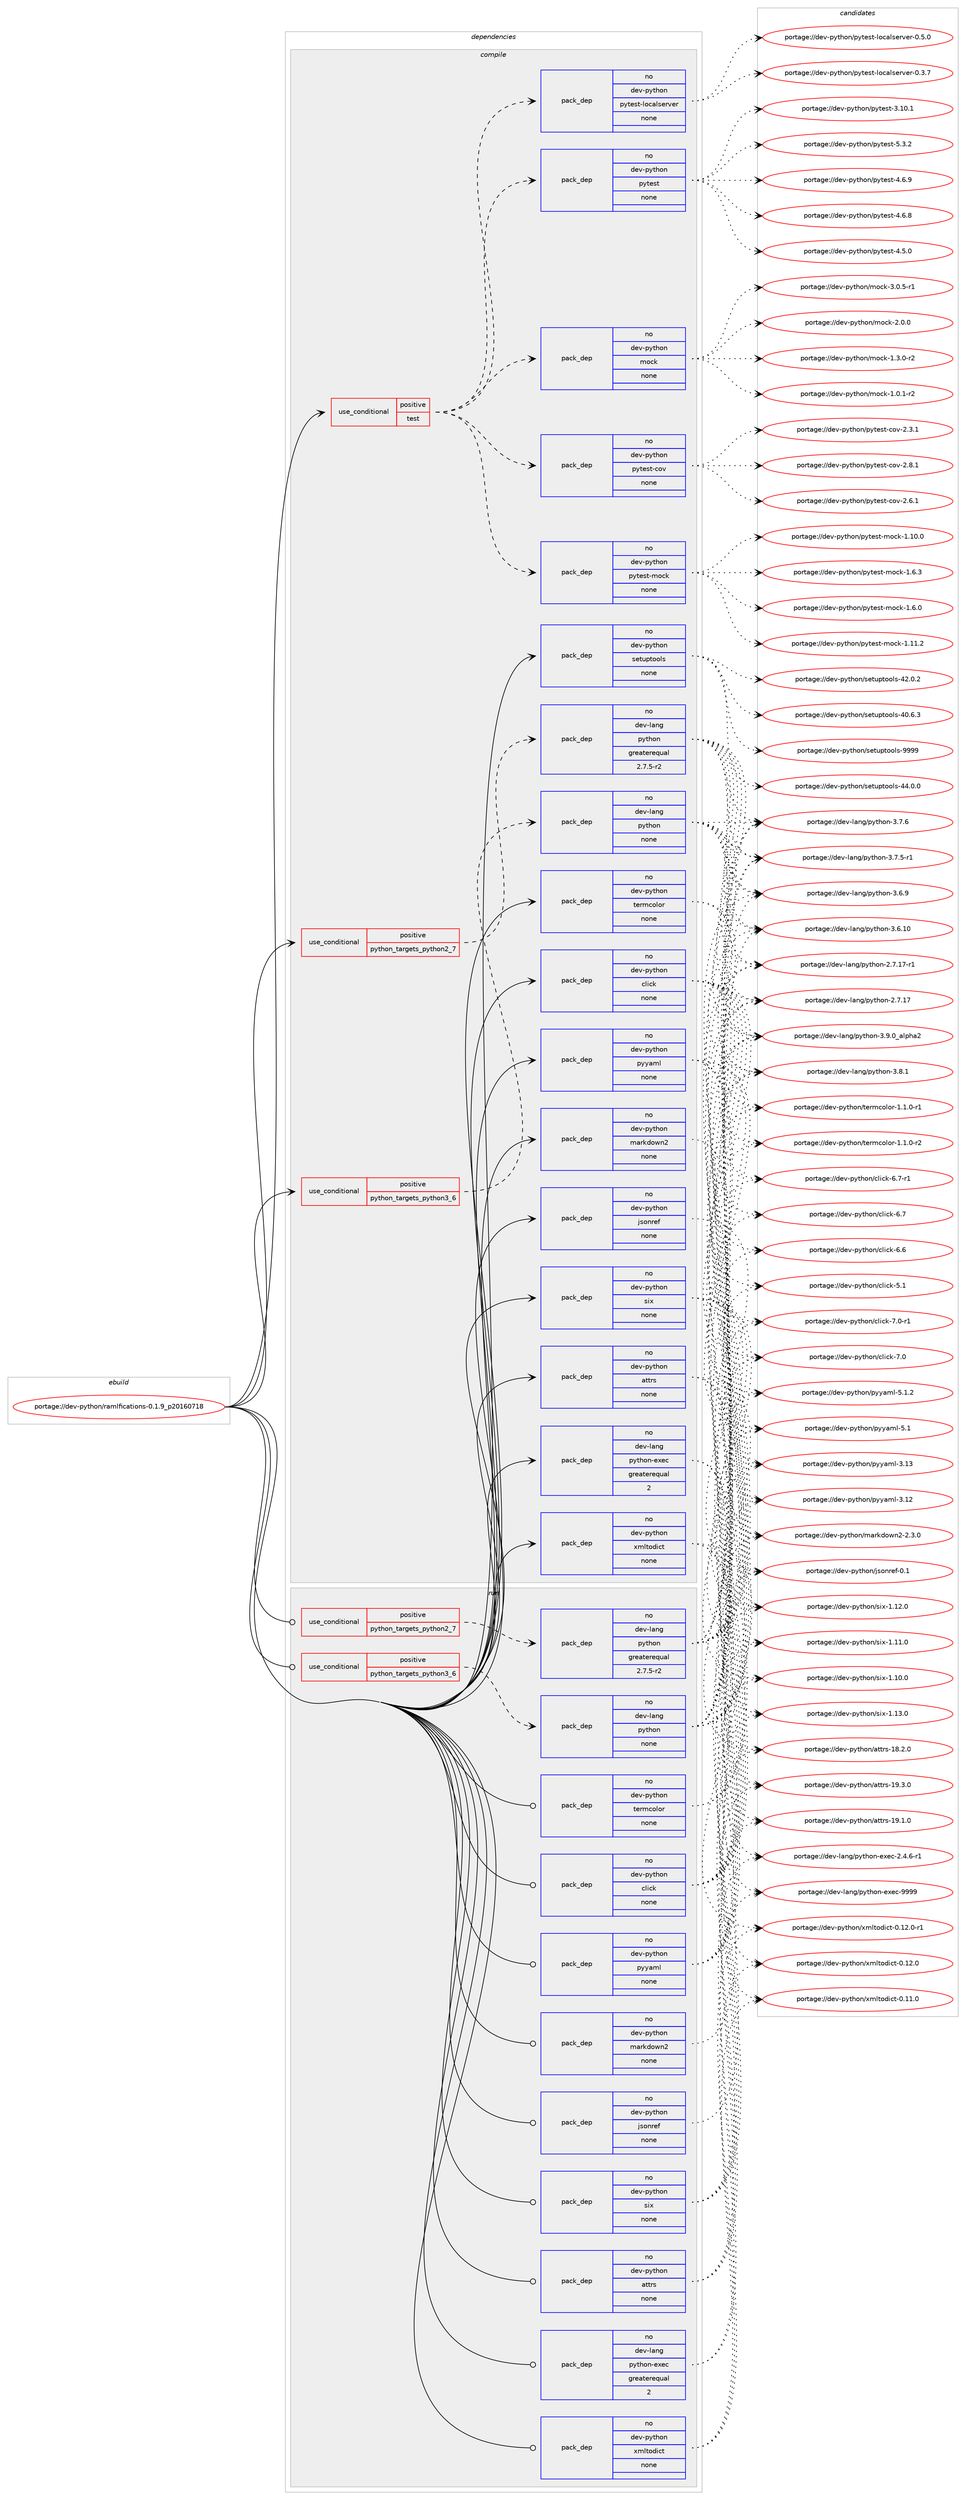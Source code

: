 digraph prolog {

# *************
# Graph options
# *************

newrank=true;
concentrate=true;
compound=true;
graph [rankdir=LR,fontname=Helvetica,fontsize=10,ranksep=1.5];#, ranksep=2.5, nodesep=0.2];
edge  [arrowhead=vee];
node  [fontname=Helvetica,fontsize=10];

# **********
# The ebuild
# **********

subgraph cluster_leftcol {
color=gray;
label=<<i>ebuild</i>>;
id [label="portage://dev-python/ramlfications-0.1.9_p20160718", color=red, width=4, href="../dev-python/ramlfications-0.1.9_p20160718.svg"];
}

# ****************
# The dependencies
# ****************

subgraph cluster_midcol {
color=gray;
label=<<i>dependencies</i>>;
subgraph cluster_compile {
fillcolor="#eeeeee";
style=filled;
label=<<i>compile</i>>;
subgraph cond106977 {
dependency428990 [label=<<TABLE BORDER="0" CELLBORDER="1" CELLSPACING="0" CELLPADDING="4"><TR><TD ROWSPAN="3" CELLPADDING="10">use_conditional</TD></TR><TR><TD>positive</TD></TR><TR><TD>python_targets_python2_7</TD></TR></TABLE>>, shape=none, color=red];
subgraph pack317112 {
dependency428991 [label=<<TABLE BORDER="0" CELLBORDER="1" CELLSPACING="0" CELLPADDING="4" WIDTH="220"><TR><TD ROWSPAN="6" CELLPADDING="30">pack_dep</TD></TR><TR><TD WIDTH="110">no</TD></TR><TR><TD>dev-lang</TD></TR><TR><TD>python</TD></TR><TR><TD>greaterequal</TD></TR><TR><TD>2.7.5-r2</TD></TR></TABLE>>, shape=none, color=blue];
}
dependency428990:e -> dependency428991:w [weight=20,style="dashed",arrowhead="vee"];
}
id:e -> dependency428990:w [weight=20,style="solid",arrowhead="vee"];
subgraph cond106978 {
dependency428992 [label=<<TABLE BORDER="0" CELLBORDER="1" CELLSPACING="0" CELLPADDING="4"><TR><TD ROWSPAN="3" CELLPADDING="10">use_conditional</TD></TR><TR><TD>positive</TD></TR><TR><TD>python_targets_python3_6</TD></TR></TABLE>>, shape=none, color=red];
subgraph pack317113 {
dependency428993 [label=<<TABLE BORDER="0" CELLBORDER="1" CELLSPACING="0" CELLPADDING="4" WIDTH="220"><TR><TD ROWSPAN="6" CELLPADDING="30">pack_dep</TD></TR><TR><TD WIDTH="110">no</TD></TR><TR><TD>dev-lang</TD></TR><TR><TD>python</TD></TR><TR><TD>none</TD></TR><TR><TD></TD></TR></TABLE>>, shape=none, color=blue];
}
dependency428992:e -> dependency428993:w [weight=20,style="dashed",arrowhead="vee"];
}
id:e -> dependency428992:w [weight=20,style="solid",arrowhead="vee"];
subgraph cond106979 {
dependency428994 [label=<<TABLE BORDER="0" CELLBORDER="1" CELLSPACING="0" CELLPADDING="4"><TR><TD ROWSPAN="3" CELLPADDING="10">use_conditional</TD></TR><TR><TD>positive</TD></TR><TR><TD>test</TD></TR></TABLE>>, shape=none, color=red];
subgraph pack317114 {
dependency428995 [label=<<TABLE BORDER="0" CELLBORDER="1" CELLSPACING="0" CELLPADDING="4" WIDTH="220"><TR><TD ROWSPAN="6" CELLPADDING="30">pack_dep</TD></TR><TR><TD WIDTH="110">no</TD></TR><TR><TD>dev-python</TD></TR><TR><TD>mock</TD></TR><TR><TD>none</TD></TR><TR><TD></TD></TR></TABLE>>, shape=none, color=blue];
}
dependency428994:e -> dependency428995:w [weight=20,style="dashed",arrowhead="vee"];
subgraph pack317115 {
dependency428996 [label=<<TABLE BORDER="0" CELLBORDER="1" CELLSPACING="0" CELLPADDING="4" WIDTH="220"><TR><TD ROWSPAN="6" CELLPADDING="30">pack_dep</TD></TR><TR><TD WIDTH="110">no</TD></TR><TR><TD>dev-python</TD></TR><TR><TD>pytest</TD></TR><TR><TD>none</TD></TR><TR><TD></TD></TR></TABLE>>, shape=none, color=blue];
}
dependency428994:e -> dependency428996:w [weight=20,style="dashed",arrowhead="vee"];
subgraph pack317116 {
dependency428997 [label=<<TABLE BORDER="0" CELLBORDER="1" CELLSPACING="0" CELLPADDING="4" WIDTH="220"><TR><TD ROWSPAN="6" CELLPADDING="30">pack_dep</TD></TR><TR><TD WIDTH="110">no</TD></TR><TR><TD>dev-python</TD></TR><TR><TD>pytest-localserver</TD></TR><TR><TD>none</TD></TR><TR><TD></TD></TR></TABLE>>, shape=none, color=blue];
}
dependency428994:e -> dependency428997:w [weight=20,style="dashed",arrowhead="vee"];
subgraph pack317117 {
dependency428998 [label=<<TABLE BORDER="0" CELLBORDER="1" CELLSPACING="0" CELLPADDING="4" WIDTH="220"><TR><TD ROWSPAN="6" CELLPADDING="30">pack_dep</TD></TR><TR><TD WIDTH="110">no</TD></TR><TR><TD>dev-python</TD></TR><TR><TD>pytest-mock</TD></TR><TR><TD>none</TD></TR><TR><TD></TD></TR></TABLE>>, shape=none, color=blue];
}
dependency428994:e -> dependency428998:w [weight=20,style="dashed",arrowhead="vee"];
subgraph pack317118 {
dependency428999 [label=<<TABLE BORDER="0" CELLBORDER="1" CELLSPACING="0" CELLPADDING="4" WIDTH="220"><TR><TD ROWSPAN="6" CELLPADDING="30">pack_dep</TD></TR><TR><TD WIDTH="110">no</TD></TR><TR><TD>dev-python</TD></TR><TR><TD>pytest-cov</TD></TR><TR><TD>none</TD></TR><TR><TD></TD></TR></TABLE>>, shape=none, color=blue];
}
dependency428994:e -> dependency428999:w [weight=20,style="dashed",arrowhead="vee"];
}
id:e -> dependency428994:w [weight=20,style="solid",arrowhead="vee"];
subgraph pack317119 {
dependency429000 [label=<<TABLE BORDER="0" CELLBORDER="1" CELLSPACING="0" CELLPADDING="4" WIDTH="220"><TR><TD ROWSPAN="6" CELLPADDING="30">pack_dep</TD></TR><TR><TD WIDTH="110">no</TD></TR><TR><TD>dev-lang</TD></TR><TR><TD>python-exec</TD></TR><TR><TD>greaterequal</TD></TR><TR><TD>2</TD></TR></TABLE>>, shape=none, color=blue];
}
id:e -> dependency429000:w [weight=20,style="solid",arrowhead="vee"];
subgraph pack317120 {
dependency429001 [label=<<TABLE BORDER="0" CELLBORDER="1" CELLSPACING="0" CELLPADDING="4" WIDTH="220"><TR><TD ROWSPAN="6" CELLPADDING="30">pack_dep</TD></TR><TR><TD WIDTH="110">no</TD></TR><TR><TD>dev-python</TD></TR><TR><TD>attrs</TD></TR><TR><TD>none</TD></TR><TR><TD></TD></TR></TABLE>>, shape=none, color=blue];
}
id:e -> dependency429001:w [weight=20,style="solid",arrowhead="vee"];
subgraph pack317121 {
dependency429002 [label=<<TABLE BORDER="0" CELLBORDER="1" CELLSPACING="0" CELLPADDING="4" WIDTH="220"><TR><TD ROWSPAN="6" CELLPADDING="30">pack_dep</TD></TR><TR><TD WIDTH="110">no</TD></TR><TR><TD>dev-python</TD></TR><TR><TD>click</TD></TR><TR><TD>none</TD></TR><TR><TD></TD></TR></TABLE>>, shape=none, color=blue];
}
id:e -> dependency429002:w [weight=20,style="solid",arrowhead="vee"];
subgraph pack317122 {
dependency429003 [label=<<TABLE BORDER="0" CELLBORDER="1" CELLSPACING="0" CELLPADDING="4" WIDTH="220"><TR><TD ROWSPAN="6" CELLPADDING="30">pack_dep</TD></TR><TR><TD WIDTH="110">no</TD></TR><TR><TD>dev-python</TD></TR><TR><TD>jsonref</TD></TR><TR><TD>none</TD></TR><TR><TD></TD></TR></TABLE>>, shape=none, color=blue];
}
id:e -> dependency429003:w [weight=20,style="solid",arrowhead="vee"];
subgraph pack317123 {
dependency429004 [label=<<TABLE BORDER="0" CELLBORDER="1" CELLSPACING="0" CELLPADDING="4" WIDTH="220"><TR><TD ROWSPAN="6" CELLPADDING="30">pack_dep</TD></TR><TR><TD WIDTH="110">no</TD></TR><TR><TD>dev-python</TD></TR><TR><TD>markdown2</TD></TR><TR><TD>none</TD></TR><TR><TD></TD></TR></TABLE>>, shape=none, color=blue];
}
id:e -> dependency429004:w [weight=20,style="solid",arrowhead="vee"];
subgraph pack317124 {
dependency429005 [label=<<TABLE BORDER="0" CELLBORDER="1" CELLSPACING="0" CELLPADDING="4" WIDTH="220"><TR><TD ROWSPAN="6" CELLPADDING="30">pack_dep</TD></TR><TR><TD WIDTH="110">no</TD></TR><TR><TD>dev-python</TD></TR><TR><TD>pyyaml</TD></TR><TR><TD>none</TD></TR><TR><TD></TD></TR></TABLE>>, shape=none, color=blue];
}
id:e -> dependency429005:w [weight=20,style="solid",arrowhead="vee"];
subgraph pack317125 {
dependency429006 [label=<<TABLE BORDER="0" CELLBORDER="1" CELLSPACING="0" CELLPADDING="4" WIDTH="220"><TR><TD ROWSPAN="6" CELLPADDING="30">pack_dep</TD></TR><TR><TD WIDTH="110">no</TD></TR><TR><TD>dev-python</TD></TR><TR><TD>setuptools</TD></TR><TR><TD>none</TD></TR><TR><TD></TD></TR></TABLE>>, shape=none, color=blue];
}
id:e -> dependency429006:w [weight=20,style="solid",arrowhead="vee"];
subgraph pack317126 {
dependency429007 [label=<<TABLE BORDER="0" CELLBORDER="1" CELLSPACING="0" CELLPADDING="4" WIDTH="220"><TR><TD ROWSPAN="6" CELLPADDING="30">pack_dep</TD></TR><TR><TD WIDTH="110">no</TD></TR><TR><TD>dev-python</TD></TR><TR><TD>six</TD></TR><TR><TD>none</TD></TR><TR><TD></TD></TR></TABLE>>, shape=none, color=blue];
}
id:e -> dependency429007:w [weight=20,style="solid",arrowhead="vee"];
subgraph pack317127 {
dependency429008 [label=<<TABLE BORDER="0" CELLBORDER="1" CELLSPACING="0" CELLPADDING="4" WIDTH="220"><TR><TD ROWSPAN="6" CELLPADDING="30">pack_dep</TD></TR><TR><TD WIDTH="110">no</TD></TR><TR><TD>dev-python</TD></TR><TR><TD>termcolor</TD></TR><TR><TD>none</TD></TR><TR><TD></TD></TR></TABLE>>, shape=none, color=blue];
}
id:e -> dependency429008:w [weight=20,style="solid",arrowhead="vee"];
subgraph pack317128 {
dependency429009 [label=<<TABLE BORDER="0" CELLBORDER="1" CELLSPACING="0" CELLPADDING="4" WIDTH="220"><TR><TD ROWSPAN="6" CELLPADDING="30">pack_dep</TD></TR><TR><TD WIDTH="110">no</TD></TR><TR><TD>dev-python</TD></TR><TR><TD>xmltodict</TD></TR><TR><TD>none</TD></TR><TR><TD></TD></TR></TABLE>>, shape=none, color=blue];
}
id:e -> dependency429009:w [weight=20,style="solid",arrowhead="vee"];
}
subgraph cluster_compileandrun {
fillcolor="#eeeeee";
style=filled;
label=<<i>compile and run</i>>;
}
subgraph cluster_run {
fillcolor="#eeeeee";
style=filled;
label=<<i>run</i>>;
subgraph cond106980 {
dependency429010 [label=<<TABLE BORDER="0" CELLBORDER="1" CELLSPACING="0" CELLPADDING="4"><TR><TD ROWSPAN="3" CELLPADDING="10">use_conditional</TD></TR><TR><TD>positive</TD></TR><TR><TD>python_targets_python2_7</TD></TR></TABLE>>, shape=none, color=red];
subgraph pack317129 {
dependency429011 [label=<<TABLE BORDER="0" CELLBORDER="1" CELLSPACING="0" CELLPADDING="4" WIDTH="220"><TR><TD ROWSPAN="6" CELLPADDING="30">pack_dep</TD></TR><TR><TD WIDTH="110">no</TD></TR><TR><TD>dev-lang</TD></TR><TR><TD>python</TD></TR><TR><TD>greaterequal</TD></TR><TR><TD>2.7.5-r2</TD></TR></TABLE>>, shape=none, color=blue];
}
dependency429010:e -> dependency429011:w [weight=20,style="dashed",arrowhead="vee"];
}
id:e -> dependency429010:w [weight=20,style="solid",arrowhead="odot"];
subgraph cond106981 {
dependency429012 [label=<<TABLE BORDER="0" CELLBORDER="1" CELLSPACING="0" CELLPADDING="4"><TR><TD ROWSPAN="3" CELLPADDING="10">use_conditional</TD></TR><TR><TD>positive</TD></TR><TR><TD>python_targets_python3_6</TD></TR></TABLE>>, shape=none, color=red];
subgraph pack317130 {
dependency429013 [label=<<TABLE BORDER="0" CELLBORDER="1" CELLSPACING="0" CELLPADDING="4" WIDTH="220"><TR><TD ROWSPAN="6" CELLPADDING="30">pack_dep</TD></TR><TR><TD WIDTH="110">no</TD></TR><TR><TD>dev-lang</TD></TR><TR><TD>python</TD></TR><TR><TD>none</TD></TR><TR><TD></TD></TR></TABLE>>, shape=none, color=blue];
}
dependency429012:e -> dependency429013:w [weight=20,style="dashed",arrowhead="vee"];
}
id:e -> dependency429012:w [weight=20,style="solid",arrowhead="odot"];
subgraph pack317131 {
dependency429014 [label=<<TABLE BORDER="0" CELLBORDER="1" CELLSPACING="0" CELLPADDING="4" WIDTH="220"><TR><TD ROWSPAN="6" CELLPADDING="30">pack_dep</TD></TR><TR><TD WIDTH="110">no</TD></TR><TR><TD>dev-lang</TD></TR><TR><TD>python-exec</TD></TR><TR><TD>greaterequal</TD></TR><TR><TD>2</TD></TR></TABLE>>, shape=none, color=blue];
}
id:e -> dependency429014:w [weight=20,style="solid",arrowhead="odot"];
subgraph pack317132 {
dependency429015 [label=<<TABLE BORDER="0" CELLBORDER="1" CELLSPACING="0" CELLPADDING="4" WIDTH="220"><TR><TD ROWSPAN="6" CELLPADDING="30">pack_dep</TD></TR><TR><TD WIDTH="110">no</TD></TR><TR><TD>dev-python</TD></TR><TR><TD>attrs</TD></TR><TR><TD>none</TD></TR><TR><TD></TD></TR></TABLE>>, shape=none, color=blue];
}
id:e -> dependency429015:w [weight=20,style="solid",arrowhead="odot"];
subgraph pack317133 {
dependency429016 [label=<<TABLE BORDER="0" CELLBORDER="1" CELLSPACING="0" CELLPADDING="4" WIDTH="220"><TR><TD ROWSPAN="6" CELLPADDING="30">pack_dep</TD></TR><TR><TD WIDTH="110">no</TD></TR><TR><TD>dev-python</TD></TR><TR><TD>click</TD></TR><TR><TD>none</TD></TR><TR><TD></TD></TR></TABLE>>, shape=none, color=blue];
}
id:e -> dependency429016:w [weight=20,style="solid",arrowhead="odot"];
subgraph pack317134 {
dependency429017 [label=<<TABLE BORDER="0" CELLBORDER="1" CELLSPACING="0" CELLPADDING="4" WIDTH="220"><TR><TD ROWSPAN="6" CELLPADDING="30">pack_dep</TD></TR><TR><TD WIDTH="110">no</TD></TR><TR><TD>dev-python</TD></TR><TR><TD>jsonref</TD></TR><TR><TD>none</TD></TR><TR><TD></TD></TR></TABLE>>, shape=none, color=blue];
}
id:e -> dependency429017:w [weight=20,style="solid",arrowhead="odot"];
subgraph pack317135 {
dependency429018 [label=<<TABLE BORDER="0" CELLBORDER="1" CELLSPACING="0" CELLPADDING="4" WIDTH="220"><TR><TD ROWSPAN="6" CELLPADDING="30">pack_dep</TD></TR><TR><TD WIDTH="110">no</TD></TR><TR><TD>dev-python</TD></TR><TR><TD>markdown2</TD></TR><TR><TD>none</TD></TR><TR><TD></TD></TR></TABLE>>, shape=none, color=blue];
}
id:e -> dependency429018:w [weight=20,style="solid",arrowhead="odot"];
subgraph pack317136 {
dependency429019 [label=<<TABLE BORDER="0" CELLBORDER="1" CELLSPACING="0" CELLPADDING="4" WIDTH="220"><TR><TD ROWSPAN="6" CELLPADDING="30">pack_dep</TD></TR><TR><TD WIDTH="110">no</TD></TR><TR><TD>dev-python</TD></TR><TR><TD>pyyaml</TD></TR><TR><TD>none</TD></TR><TR><TD></TD></TR></TABLE>>, shape=none, color=blue];
}
id:e -> dependency429019:w [weight=20,style="solid",arrowhead="odot"];
subgraph pack317137 {
dependency429020 [label=<<TABLE BORDER="0" CELLBORDER="1" CELLSPACING="0" CELLPADDING="4" WIDTH="220"><TR><TD ROWSPAN="6" CELLPADDING="30">pack_dep</TD></TR><TR><TD WIDTH="110">no</TD></TR><TR><TD>dev-python</TD></TR><TR><TD>six</TD></TR><TR><TD>none</TD></TR><TR><TD></TD></TR></TABLE>>, shape=none, color=blue];
}
id:e -> dependency429020:w [weight=20,style="solid",arrowhead="odot"];
subgraph pack317138 {
dependency429021 [label=<<TABLE BORDER="0" CELLBORDER="1" CELLSPACING="0" CELLPADDING="4" WIDTH="220"><TR><TD ROWSPAN="6" CELLPADDING="30">pack_dep</TD></TR><TR><TD WIDTH="110">no</TD></TR><TR><TD>dev-python</TD></TR><TR><TD>termcolor</TD></TR><TR><TD>none</TD></TR><TR><TD></TD></TR></TABLE>>, shape=none, color=blue];
}
id:e -> dependency429021:w [weight=20,style="solid",arrowhead="odot"];
subgraph pack317139 {
dependency429022 [label=<<TABLE BORDER="0" CELLBORDER="1" CELLSPACING="0" CELLPADDING="4" WIDTH="220"><TR><TD ROWSPAN="6" CELLPADDING="30">pack_dep</TD></TR><TR><TD WIDTH="110">no</TD></TR><TR><TD>dev-python</TD></TR><TR><TD>xmltodict</TD></TR><TR><TD>none</TD></TR><TR><TD></TD></TR></TABLE>>, shape=none, color=blue];
}
id:e -> dependency429022:w [weight=20,style="solid",arrowhead="odot"];
}
}

# **************
# The candidates
# **************

subgraph cluster_choices {
rank=same;
color=gray;
label=<<i>candidates</i>>;

subgraph choice317112 {
color=black;
nodesep=1;
choice10010111845108971101034711212111610411111045514657464895971081121049750 [label="portage://dev-lang/python-3.9.0_alpha2", color=red, width=4,href="../dev-lang/python-3.9.0_alpha2.svg"];
choice100101118451089711010347112121116104111110455146564649 [label="portage://dev-lang/python-3.8.1", color=red, width=4,href="../dev-lang/python-3.8.1.svg"];
choice100101118451089711010347112121116104111110455146554654 [label="portage://dev-lang/python-3.7.6", color=red, width=4,href="../dev-lang/python-3.7.6.svg"];
choice1001011184510897110103471121211161041111104551465546534511449 [label="portage://dev-lang/python-3.7.5-r1", color=red, width=4,href="../dev-lang/python-3.7.5-r1.svg"];
choice100101118451089711010347112121116104111110455146544657 [label="portage://dev-lang/python-3.6.9", color=red, width=4,href="../dev-lang/python-3.6.9.svg"];
choice10010111845108971101034711212111610411111045514654464948 [label="portage://dev-lang/python-3.6.10", color=red, width=4,href="../dev-lang/python-3.6.10.svg"];
choice100101118451089711010347112121116104111110455046554649554511449 [label="portage://dev-lang/python-2.7.17-r1", color=red, width=4,href="../dev-lang/python-2.7.17-r1.svg"];
choice10010111845108971101034711212111610411111045504655464955 [label="portage://dev-lang/python-2.7.17", color=red, width=4,href="../dev-lang/python-2.7.17.svg"];
dependency428991:e -> choice10010111845108971101034711212111610411111045514657464895971081121049750:w [style=dotted,weight="100"];
dependency428991:e -> choice100101118451089711010347112121116104111110455146564649:w [style=dotted,weight="100"];
dependency428991:e -> choice100101118451089711010347112121116104111110455146554654:w [style=dotted,weight="100"];
dependency428991:e -> choice1001011184510897110103471121211161041111104551465546534511449:w [style=dotted,weight="100"];
dependency428991:e -> choice100101118451089711010347112121116104111110455146544657:w [style=dotted,weight="100"];
dependency428991:e -> choice10010111845108971101034711212111610411111045514654464948:w [style=dotted,weight="100"];
dependency428991:e -> choice100101118451089711010347112121116104111110455046554649554511449:w [style=dotted,weight="100"];
dependency428991:e -> choice10010111845108971101034711212111610411111045504655464955:w [style=dotted,weight="100"];
}
subgraph choice317113 {
color=black;
nodesep=1;
choice10010111845108971101034711212111610411111045514657464895971081121049750 [label="portage://dev-lang/python-3.9.0_alpha2", color=red, width=4,href="../dev-lang/python-3.9.0_alpha2.svg"];
choice100101118451089711010347112121116104111110455146564649 [label="portage://dev-lang/python-3.8.1", color=red, width=4,href="../dev-lang/python-3.8.1.svg"];
choice100101118451089711010347112121116104111110455146554654 [label="portage://dev-lang/python-3.7.6", color=red, width=4,href="../dev-lang/python-3.7.6.svg"];
choice1001011184510897110103471121211161041111104551465546534511449 [label="portage://dev-lang/python-3.7.5-r1", color=red, width=4,href="../dev-lang/python-3.7.5-r1.svg"];
choice100101118451089711010347112121116104111110455146544657 [label="portage://dev-lang/python-3.6.9", color=red, width=4,href="../dev-lang/python-3.6.9.svg"];
choice10010111845108971101034711212111610411111045514654464948 [label="portage://dev-lang/python-3.6.10", color=red, width=4,href="../dev-lang/python-3.6.10.svg"];
choice100101118451089711010347112121116104111110455046554649554511449 [label="portage://dev-lang/python-2.7.17-r1", color=red, width=4,href="../dev-lang/python-2.7.17-r1.svg"];
choice10010111845108971101034711212111610411111045504655464955 [label="portage://dev-lang/python-2.7.17", color=red, width=4,href="../dev-lang/python-2.7.17.svg"];
dependency428993:e -> choice10010111845108971101034711212111610411111045514657464895971081121049750:w [style=dotted,weight="100"];
dependency428993:e -> choice100101118451089711010347112121116104111110455146564649:w [style=dotted,weight="100"];
dependency428993:e -> choice100101118451089711010347112121116104111110455146554654:w [style=dotted,weight="100"];
dependency428993:e -> choice1001011184510897110103471121211161041111104551465546534511449:w [style=dotted,weight="100"];
dependency428993:e -> choice100101118451089711010347112121116104111110455146544657:w [style=dotted,weight="100"];
dependency428993:e -> choice10010111845108971101034711212111610411111045514654464948:w [style=dotted,weight="100"];
dependency428993:e -> choice100101118451089711010347112121116104111110455046554649554511449:w [style=dotted,weight="100"];
dependency428993:e -> choice10010111845108971101034711212111610411111045504655464955:w [style=dotted,weight="100"];
}
subgraph choice317114 {
color=black;
nodesep=1;
choice1001011184511212111610411111047109111991074551464846534511449 [label="portage://dev-python/mock-3.0.5-r1", color=red, width=4,href="../dev-python/mock-3.0.5-r1.svg"];
choice100101118451121211161041111104710911199107455046484648 [label="portage://dev-python/mock-2.0.0", color=red, width=4,href="../dev-python/mock-2.0.0.svg"];
choice1001011184511212111610411111047109111991074549465146484511450 [label="portage://dev-python/mock-1.3.0-r2", color=red, width=4,href="../dev-python/mock-1.3.0-r2.svg"];
choice1001011184511212111610411111047109111991074549464846494511450 [label="portage://dev-python/mock-1.0.1-r2", color=red, width=4,href="../dev-python/mock-1.0.1-r2.svg"];
dependency428995:e -> choice1001011184511212111610411111047109111991074551464846534511449:w [style=dotted,weight="100"];
dependency428995:e -> choice100101118451121211161041111104710911199107455046484648:w [style=dotted,weight="100"];
dependency428995:e -> choice1001011184511212111610411111047109111991074549465146484511450:w [style=dotted,weight="100"];
dependency428995:e -> choice1001011184511212111610411111047109111991074549464846494511450:w [style=dotted,weight="100"];
}
subgraph choice317115 {
color=black;
nodesep=1;
choice1001011184511212111610411111047112121116101115116455346514650 [label="portage://dev-python/pytest-5.3.2", color=red, width=4,href="../dev-python/pytest-5.3.2.svg"];
choice1001011184511212111610411111047112121116101115116455246544657 [label="portage://dev-python/pytest-4.6.9", color=red, width=4,href="../dev-python/pytest-4.6.9.svg"];
choice1001011184511212111610411111047112121116101115116455246544656 [label="portage://dev-python/pytest-4.6.8", color=red, width=4,href="../dev-python/pytest-4.6.8.svg"];
choice1001011184511212111610411111047112121116101115116455246534648 [label="portage://dev-python/pytest-4.5.0", color=red, width=4,href="../dev-python/pytest-4.5.0.svg"];
choice100101118451121211161041111104711212111610111511645514649484649 [label="portage://dev-python/pytest-3.10.1", color=red, width=4,href="../dev-python/pytest-3.10.1.svg"];
dependency428996:e -> choice1001011184511212111610411111047112121116101115116455346514650:w [style=dotted,weight="100"];
dependency428996:e -> choice1001011184511212111610411111047112121116101115116455246544657:w [style=dotted,weight="100"];
dependency428996:e -> choice1001011184511212111610411111047112121116101115116455246544656:w [style=dotted,weight="100"];
dependency428996:e -> choice1001011184511212111610411111047112121116101115116455246534648:w [style=dotted,weight="100"];
dependency428996:e -> choice100101118451121211161041111104711212111610111511645514649484649:w [style=dotted,weight="100"];
}
subgraph choice317116 {
color=black;
nodesep=1;
choice1001011184511212111610411111047112121116101115116451081119997108115101114118101114454846534648 [label="portage://dev-python/pytest-localserver-0.5.0", color=red, width=4,href="../dev-python/pytest-localserver-0.5.0.svg"];
choice1001011184511212111610411111047112121116101115116451081119997108115101114118101114454846514655 [label="portage://dev-python/pytest-localserver-0.3.7", color=red, width=4,href="../dev-python/pytest-localserver-0.3.7.svg"];
dependency428997:e -> choice1001011184511212111610411111047112121116101115116451081119997108115101114118101114454846534648:w [style=dotted,weight="100"];
dependency428997:e -> choice1001011184511212111610411111047112121116101115116451081119997108115101114118101114454846514655:w [style=dotted,weight="100"];
}
subgraph choice317117 {
color=black;
nodesep=1;
choice10010111845112121116104111110471121211161011151164510911199107454946544651 [label="portage://dev-python/pytest-mock-1.6.3", color=red, width=4,href="../dev-python/pytest-mock-1.6.3.svg"];
choice10010111845112121116104111110471121211161011151164510911199107454946544648 [label="portage://dev-python/pytest-mock-1.6.0", color=red, width=4,href="../dev-python/pytest-mock-1.6.0.svg"];
choice1001011184511212111610411111047112121116101115116451091119910745494649494650 [label="portage://dev-python/pytest-mock-1.11.2", color=red, width=4,href="../dev-python/pytest-mock-1.11.2.svg"];
choice1001011184511212111610411111047112121116101115116451091119910745494649484648 [label="portage://dev-python/pytest-mock-1.10.0", color=red, width=4,href="../dev-python/pytest-mock-1.10.0.svg"];
dependency428998:e -> choice10010111845112121116104111110471121211161011151164510911199107454946544651:w [style=dotted,weight="100"];
dependency428998:e -> choice10010111845112121116104111110471121211161011151164510911199107454946544648:w [style=dotted,weight="100"];
dependency428998:e -> choice1001011184511212111610411111047112121116101115116451091119910745494649494650:w [style=dotted,weight="100"];
dependency428998:e -> choice1001011184511212111610411111047112121116101115116451091119910745494649484648:w [style=dotted,weight="100"];
}
subgraph choice317118 {
color=black;
nodesep=1;
choice10010111845112121116104111110471121211161011151164599111118455046564649 [label="portage://dev-python/pytest-cov-2.8.1", color=red, width=4,href="../dev-python/pytest-cov-2.8.1.svg"];
choice10010111845112121116104111110471121211161011151164599111118455046544649 [label="portage://dev-python/pytest-cov-2.6.1", color=red, width=4,href="../dev-python/pytest-cov-2.6.1.svg"];
choice10010111845112121116104111110471121211161011151164599111118455046514649 [label="portage://dev-python/pytest-cov-2.3.1", color=red, width=4,href="../dev-python/pytest-cov-2.3.1.svg"];
dependency428999:e -> choice10010111845112121116104111110471121211161011151164599111118455046564649:w [style=dotted,weight="100"];
dependency428999:e -> choice10010111845112121116104111110471121211161011151164599111118455046544649:w [style=dotted,weight="100"];
dependency428999:e -> choice10010111845112121116104111110471121211161011151164599111118455046514649:w [style=dotted,weight="100"];
}
subgraph choice317119 {
color=black;
nodesep=1;
choice10010111845108971101034711212111610411111045101120101994557575757 [label="portage://dev-lang/python-exec-9999", color=red, width=4,href="../dev-lang/python-exec-9999.svg"];
choice10010111845108971101034711212111610411111045101120101994550465246544511449 [label="portage://dev-lang/python-exec-2.4.6-r1", color=red, width=4,href="../dev-lang/python-exec-2.4.6-r1.svg"];
dependency429000:e -> choice10010111845108971101034711212111610411111045101120101994557575757:w [style=dotted,weight="100"];
dependency429000:e -> choice10010111845108971101034711212111610411111045101120101994550465246544511449:w [style=dotted,weight="100"];
}
subgraph choice317120 {
color=black;
nodesep=1;
choice10010111845112121116104111110479711611611411545495746514648 [label="portage://dev-python/attrs-19.3.0", color=red, width=4,href="../dev-python/attrs-19.3.0.svg"];
choice10010111845112121116104111110479711611611411545495746494648 [label="portage://dev-python/attrs-19.1.0", color=red, width=4,href="../dev-python/attrs-19.1.0.svg"];
choice10010111845112121116104111110479711611611411545495646504648 [label="portage://dev-python/attrs-18.2.0", color=red, width=4,href="../dev-python/attrs-18.2.0.svg"];
dependency429001:e -> choice10010111845112121116104111110479711611611411545495746514648:w [style=dotted,weight="100"];
dependency429001:e -> choice10010111845112121116104111110479711611611411545495746494648:w [style=dotted,weight="100"];
dependency429001:e -> choice10010111845112121116104111110479711611611411545495646504648:w [style=dotted,weight="100"];
}
subgraph choice317121 {
color=black;
nodesep=1;
choice10010111845112121116104111110479910810599107455546484511449 [label="portage://dev-python/click-7.0-r1", color=red, width=4,href="../dev-python/click-7.0-r1.svg"];
choice1001011184511212111610411111047991081059910745554648 [label="portage://dev-python/click-7.0", color=red, width=4,href="../dev-python/click-7.0.svg"];
choice10010111845112121116104111110479910810599107455446554511449 [label="portage://dev-python/click-6.7-r1", color=red, width=4,href="../dev-python/click-6.7-r1.svg"];
choice1001011184511212111610411111047991081059910745544655 [label="portage://dev-python/click-6.7", color=red, width=4,href="../dev-python/click-6.7.svg"];
choice1001011184511212111610411111047991081059910745544654 [label="portage://dev-python/click-6.6", color=red, width=4,href="../dev-python/click-6.6.svg"];
choice1001011184511212111610411111047991081059910745534649 [label="portage://dev-python/click-5.1", color=red, width=4,href="../dev-python/click-5.1.svg"];
dependency429002:e -> choice10010111845112121116104111110479910810599107455546484511449:w [style=dotted,weight="100"];
dependency429002:e -> choice1001011184511212111610411111047991081059910745554648:w [style=dotted,weight="100"];
dependency429002:e -> choice10010111845112121116104111110479910810599107455446554511449:w [style=dotted,weight="100"];
dependency429002:e -> choice1001011184511212111610411111047991081059910745544655:w [style=dotted,weight="100"];
dependency429002:e -> choice1001011184511212111610411111047991081059910745544654:w [style=dotted,weight="100"];
dependency429002:e -> choice1001011184511212111610411111047991081059910745534649:w [style=dotted,weight="100"];
}
subgraph choice317122 {
color=black;
nodesep=1;
choice100101118451121211161041111104710611511111011410110245484649 [label="portage://dev-python/jsonref-0.1", color=red, width=4,href="../dev-python/jsonref-0.1.svg"];
dependency429003:e -> choice100101118451121211161041111104710611511111011410110245484649:w [style=dotted,weight="100"];
}
subgraph choice317123 {
color=black;
nodesep=1;
choice10010111845112121116104111110471099711410710011111911050455046514648 [label="portage://dev-python/markdown2-2.3.0", color=red, width=4,href="../dev-python/markdown2-2.3.0.svg"];
dependency429004:e -> choice10010111845112121116104111110471099711410710011111911050455046514648:w [style=dotted,weight="100"];
}
subgraph choice317124 {
color=black;
nodesep=1;
choice100101118451121211161041111104711212112197109108455346494650 [label="portage://dev-python/pyyaml-5.1.2", color=red, width=4,href="../dev-python/pyyaml-5.1.2.svg"];
choice10010111845112121116104111110471121211219710910845534649 [label="portage://dev-python/pyyaml-5.1", color=red, width=4,href="../dev-python/pyyaml-5.1.svg"];
choice1001011184511212111610411111047112121121971091084551464951 [label="portage://dev-python/pyyaml-3.13", color=red, width=4,href="../dev-python/pyyaml-3.13.svg"];
choice1001011184511212111610411111047112121121971091084551464950 [label="portage://dev-python/pyyaml-3.12", color=red, width=4,href="../dev-python/pyyaml-3.12.svg"];
dependency429005:e -> choice100101118451121211161041111104711212112197109108455346494650:w [style=dotted,weight="100"];
dependency429005:e -> choice10010111845112121116104111110471121211219710910845534649:w [style=dotted,weight="100"];
dependency429005:e -> choice1001011184511212111610411111047112121121971091084551464951:w [style=dotted,weight="100"];
dependency429005:e -> choice1001011184511212111610411111047112121121971091084551464950:w [style=dotted,weight="100"];
}
subgraph choice317125 {
color=black;
nodesep=1;
choice10010111845112121116104111110471151011161171121161111111081154557575757 [label="portage://dev-python/setuptools-9999", color=red, width=4,href="../dev-python/setuptools-9999.svg"];
choice100101118451121211161041111104711510111611711211611111110811545525246484648 [label="portage://dev-python/setuptools-44.0.0", color=red, width=4,href="../dev-python/setuptools-44.0.0.svg"];
choice100101118451121211161041111104711510111611711211611111110811545525046484650 [label="portage://dev-python/setuptools-42.0.2", color=red, width=4,href="../dev-python/setuptools-42.0.2.svg"];
choice100101118451121211161041111104711510111611711211611111110811545524846544651 [label="portage://dev-python/setuptools-40.6.3", color=red, width=4,href="../dev-python/setuptools-40.6.3.svg"];
dependency429006:e -> choice10010111845112121116104111110471151011161171121161111111081154557575757:w [style=dotted,weight="100"];
dependency429006:e -> choice100101118451121211161041111104711510111611711211611111110811545525246484648:w [style=dotted,weight="100"];
dependency429006:e -> choice100101118451121211161041111104711510111611711211611111110811545525046484650:w [style=dotted,weight="100"];
dependency429006:e -> choice100101118451121211161041111104711510111611711211611111110811545524846544651:w [style=dotted,weight="100"];
}
subgraph choice317126 {
color=black;
nodesep=1;
choice100101118451121211161041111104711510512045494649514648 [label="portage://dev-python/six-1.13.0", color=red, width=4,href="../dev-python/six-1.13.0.svg"];
choice100101118451121211161041111104711510512045494649504648 [label="portage://dev-python/six-1.12.0", color=red, width=4,href="../dev-python/six-1.12.0.svg"];
choice100101118451121211161041111104711510512045494649494648 [label="portage://dev-python/six-1.11.0", color=red, width=4,href="../dev-python/six-1.11.0.svg"];
choice100101118451121211161041111104711510512045494649484648 [label="portage://dev-python/six-1.10.0", color=red, width=4,href="../dev-python/six-1.10.0.svg"];
dependency429007:e -> choice100101118451121211161041111104711510512045494649514648:w [style=dotted,weight="100"];
dependency429007:e -> choice100101118451121211161041111104711510512045494649504648:w [style=dotted,weight="100"];
dependency429007:e -> choice100101118451121211161041111104711510512045494649494648:w [style=dotted,weight="100"];
dependency429007:e -> choice100101118451121211161041111104711510512045494649484648:w [style=dotted,weight="100"];
}
subgraph choice317127 {
color=black;
nodesep=1;
choice1001011184511212111610411111047116101114109991111081111144549464946484511450 [label="portage://dev-python/termcolor-1.1.0-r2", color=red, width=4,href="../dev-python/termcolor-1.1.0-r2.svg"];
choice1001011184511212111610411111047116101114109991111081111144549464946484511449 [label="portage://dev-python/termcolor-1.1.0-r1", color=red, width=4,href="../dev-python/termcolor-1.1.0-r1.svg"];
dependency429008:e -> choice1001011184511212111610411111047116101114109991111081111144549464946484511450:w [style=dotted,weight="100"];
dependency429008:e -> choice1001011184511212111610411111047116101114109991111081111144549464946484511449:w [style=dotted,weight="100"];
}
subgraph choice317128 {
color=black;
nodesep=1;
choice100101118451121211161041111104712010910811611110010599116454846495046484511449 [label="portage://dev-python/xmltodict-0.12.0-r1", color=red, width=4,href="../dev-python/xmltodict-0.12.0-r1.svg"];
choice10010111845112121116104111110471201091081161111001059911645484649504648 [label="portage://dev-python/xmltodict-0.12.0", color=red, width=4,href="../dev-python/xmltodict-0.12.0.svg"];
choice10010111845112121116104111110471201091081161111001059911645484649494648 [label="portage://dev-python/xmltodict-0.11.0", color=red, width=4,href="../dev-python/xmltodict-0.11.0.svg"];
dependency429009:e -> choice100101118451121211161041111104712010910811611110010599116454846495046484511449:w [style=dotted,weight="100"];
dependency429009:e -> choice10010111845112121116104111110471201091081161111001059911645484649504648:w [style=dotted,weight="100"];
dependency429009:e -> choice10010111845112121116104111110471201091081161111001059911645484649494648:w [style=dotted,weight="100"];
}
subgraph choice317129 {
color=black;
nodesep=1;
choice10010111845108971101034711212111610411111045514657464895971081121049750 [label="portage://dev-lang/python-3.9.0_alpha2", color=red, width=4,href="../dev-lang/python-3.9.0_alpha2.svg"];
choice100101118451089711010347112121116104111110455146564649 [label="portage://dev-lang/python-3.8.1", color=red, width=4,href="../dev-lang/python-3.8.1.svg"];
choice100101118451089711010347112121116104111110455146554654 [label="portage://dev-lang/python-3.7.6", color=red, width=4,href="../dev-lang/python-3.7.6.svg"];
choice1001011184510897110103471121211161041111104551465546534511449 [label="portage://dev-lang/python-3.7.5-r1", color=red, width=4,href="../dev-lang/python-3.7.5-r1.svg"];
choice100101118451089711010347112121116104111110455146544657 [label="portage://dev-lang/python-3.6.9", color=red, width=4,href="../dev-lang/python-3.6.9.svg"];
choice10010111845108971101034711212111610411111045514654464948 [label="portage://dev-lang/python-3.6.10", color=red, width=4,href="../dev-lang/python-3.6.10.svg"];
choice100101118451089711010347112121116104111110455046554649554511449 [label="portage://dev-lang/python-2.7.17-r1", color=red, width=4,href="../dev-lang/python-2.7.17-r1.svg"];
choice10010111845108971101034711212111610411111045504655464955 [label="portage://dev-lang/python-2.7.17", color=red, width=4,href="../dev-lang/python-2.7.17.svg"];
dependency429011:e -> choice10010111845108971101034711212111610411111045514657464895971081121049750:w [style=dotted,weight="100"];
dependency429011:e -> choice100101118451089711010347112121116104111110455146564649:w [style=dotted,weight="100"];
dependency429011:e -> choice100101118451089711010347112121116104111110455146554654:w [style=dotted,weight="100"];
dependency429011:e -> choice1001011184510897110103471121211161041111104551465546534511449:w [style=dotted,weight="100"];
dependency429011:e -> choice100101118451089711010347112121116104111110455146544657:w [style=dotted,weight="100"];
dependency429011:e -> choice10010111845108971101034711212111610411111045514654464948:w [style=dotted,weight="100"];
dependency429011:e -> choice100101118451089711010347112121116104111110455046554649554511449:w [style=dotted,weight="100"];
dependency429011:e -> choice10010111845108971101034711212111610411111045504655464955:w [style=dotted,weight="100"];
}
subgraph choice317130 {
color=black;
nodesep=1;
choice10010111845108971101034711212111610411111045514657464895971081121049750 [label="portage://dev-lang/python-3.9.0_alpha2", color=red, width=4,href="../dev-lang/python-3.9.0_alpha2.svg"];
choice100101118451089711010347112121116104111110455146564649 [label="portage://dev-lang/python-3.8.1", color=red, width=4,href="../dev-lang/python-3.8.1.svg"];
choice100101118451089711010347112121116104111110455146554654 [label="portage://dev-lang/python-3.7.6", color=red, width=4,href="../dev-lang/python-3.7.6.svg"];
choice1001011184510897110103471121211161041111104551465546534511449 [label="portage://dev-lang/python-3.7.5-r1", color=red, width=4,href="../dev-lang/python-3.7.5-r1.svg"];
choice100101118451089711010347112121116104111110455146544657 [label="portage://dev-lang/python-3.6.9", color=red, width=4,href="../dev-lang/python-3.6.9.svg"];
choice10010111845108971101034711212111610411111045514654464948 [label="portage://dev-lang/python-3.6.10", color=red, width=4,href="../dev-lang/python-3.6.10.svg"];
choice100101118451089711010347112121116104111110455046554649554511449 [label="portage://dev-lang/python-2.7.17-r1", color=red, width=4,href="../dev-lang/python-2.7.17-r1.svg"];
choice10010111845108971101034711212111610411111045504655464955 [label="portage://dev-lang/python-2.7.17", color=red, width=4,href="../dev-lang/python-2.7.17.svg"];
dependency429013:e -> choice10010111845108971101034711212111610411111045514657464895971081121049750:w [style=dotted,weight="100"];
dependency429013:e -> choice100101118451089711010347112121116104111110455146564649:w [style=dotted,weight="100"];
dependency429013:e -> choice100101118451089711010347112121116104111110455146554654:w [style=dotted,weight="100"];
dependency429013:e -> choice1001011184510897110103471121211161041111104551465546534511449:w [style=dotted,weight="100"];
dependency429013:e -> choice100101118451089711010347112121116104111110455146544657:w [style=dotted,weight="100"];
dependency429013:e -> choice10010111845108971101034711212111610411111045514654464948:w [style=dotted,weight="100"];
dependency429013:e -> choice100101118451089711010347112121116104111110455046554649554511449:w [style=dotted,weight="100"];
dependency429013:e -> choice10010111845108971101034711212111610411111045504655464955:w [style=dotted,weight="100"];
}
subgraph choice317131 {
color=black;
nodesep=1;
choice10010111845108971101034711212111610411111045101120101994557575757 [label="portage://dev-lang/python-exec-9999", color=red, width=4,href="../dev-lang/python-exec-9999.svg"];
choice10010111845108971101034711212111610411111045101120101994550465246544511449 [label="portage://dev-lang/python-exec-2.4.6-r1", color=red, width=4,href="../dev-lang/python-exec-2.4.6-r1.svg"];
dependency429014:e -> choice10010111845108971101034711212111610411111045101120101994557575757:w [style=dotted,weight="100"];
dependency429014:e -> choice10010111845108971101034711212111610411111045101120101994550465246544511449:w [style=dotted,weight="100"];
}
subgraph choice317132 {
color=black;
nodesep=1;
choice10010111845112121116104111110479711611611411545495746514648 [label="portage://dev-python/attrs-19.3.0", color=red, width=4,href="../dev-python/attrs-19.3.0.svg"];
choice10010111845112121116104111110479711611611411545495746494648 [label="portage://dev-python/attrs-19.1.0", color=red, width=4,href="../dev-python/attrs-19.1.0.svg"];
choice10010111845112121116104111110479711611611411545495646504648 [label="portage://dev-python/attrs-18.2.0", color=red, width=4,href="../dev-python/attrs-18.2.0.svg"];
dependency429015:e -> choice10010111845112121116104111110479711611611411545495746514648:w [style=dotted,weight="100"];
dependency429015:e -> choice10010111845112121116104111110479711611611411545495746494648:w [style=dotted,weight="100"];
dependency429015:e -> choice10010111845112121116104111110479711611611411545495646504648:w [style=dotted,weight="100"];
}
subgraph choice317133 {
color=black;
nodesep=1;
choice10010111845112121116104111110479910810599107455546484511449 [label="portage://dev-python/click-7.0-r1", color=red, width=4,href="../dev-python/click-7.0-r1.svg"];
choice1001011184511212111610411111047991081059910745554648 [label="portage://dev-python/click-7.0", color=red, width=4,href="../dev-python/click-7.0.svg"];
choice10010111845112121116104111110479910810599107455446554511449 [label="portage://dev-python/click-6.7-r1", color=red, width=4,href="../dev-python/click-6.7-r1.svg"];
choice1001011184511212111610411111047991081059910745544655 [label="portage://dev-python/click-6.7", color=red, width=4,href="../dev-python/click-6.7.svg"];
choice1001011184511212111610411111047991081059910745544654 [label="portage://dev-python/click-6.6", color=red, width=4,href="../dev-python/click-6.6.svg"];
choice1001011184511212111610411111047991081059910745534649 [label="portage://dev-python/click-5.1", color=red, width=4,href="../dev-python/click-5.1.svg"];
dependency429016:e -> choice10010111845112121116104111110479910810599107455546484511449:w [style=dotted,weight="100"];
dependency429016:e -> choice1001011184511212111610411111047991081059910745554648:w [style=dotted,weight="100"];
dependency429016:e -> choice10010111845112121116104111110479910810599107455446554511449:w [style=dotted,weight="100"];
dependency429016:e -> choice1001011184511212111610411111047991081059910745544655:w [style=dotted,weight="100"];
dependency429016:e -> choice1001011184511212111610411111047991081059910745544654:w [style=dotted,weight="100"];
dependency429016:e -> choice1001011184511212111610411111047991081059910745534649:w [style=dotted,weight="100"];
}
subgraph choice317134 {
color=black;
nodesep=1;
choice100101118451121211161041111104710611511111011410110245484649 [label="portage://dev-python/jsonref-0.1", color=red, width=4,href="../dev-python/jsonref-0.1.svg"];
dependency429017:e -> choice100101118451121211161041111104710611511111011410110245484649:w [style=dotted,weight="100"];
}
subgraph choice317135 {
color=black;
nodesep=1;
choice10010111845112121116104111110471099711410710011111911050455046514648 [label="portage://dev-python/markdown2-2.3.0", color=red, width=4,href="../dev-python/markdown2-2.3.0.svg"];
dependency429018:e -> choice10010111845112121116104111110471099711410710011111911050455046514648:w [style=dotted,weight="100"];
}
subgraph choice317136 {
color=black;
nodesep=1;
choice100101118451121211161041111104711212112197109108455346494650 [label="portage://dev-python/pyyaml-5.1.2", color=red, width=4,href="../dev-python/pyyaml-5.1.2.svg"];
choice10010111845112121116104111110471121211219710910845534649 [label="portage://dev-python/pyyaml-5.1", color=red, width=4,href="../dev-python/pyyaml-5.1.svg"];
choice1001011184511212111610411111047112121121971091084551464951 [label="portage://dev-python/pyyaml-3.13", color=red, width=4,href="../dev-python/pyyaml-3.13.svg"];
choice1001011184511212111610411111047112121121971091084551464950 [label="portage://dev-python/pyyaml-3.12", color=red, width=4,href="../dev-python/pyyaml-3.12.svg"];
dependency429019:e -> choice100101118451121211161041111104711212112197109108455346494650:w [style=dotted,weight="100"];
dependency429019:e -> choice10010111845112121116104111110471121211219710910845534649:w [style=dotted,weight="100"];
dependency429019:e -> choice1001011184511212111610411111047112121121971091084551464951:w [style=dotted,weight="100"];
dependency429019:e -> choice1001011184511212111610411111047112121121971091084551464950:w [style=dotted,weight="100"];
}
subgraph choice317137 {
color=black;
nodesep=1;
choice100101118451121211161041111104711510512045494649514648 [label="portage://dev-python/six-1.13.0", color=red, width=4,href="../dev-python/six-1.13.0.svg"];
choice100101118451121211161041111104711510512045494649504648 [label="portage://dev-python/six-1.12.0", color=red, width=4,href="../dev-python/six-1.12.0.svg"];
choice100101118451121211161041111104711510512045494649494648 [label="portage://dev-python/six-1.11.0", color=red, width=4,href="../dev-python/six-1.11.0.svg"];
choice100101118451121211161041111104711510512045494649484648 [label="portage://dev-python/six-1.10.0", color=red, width=4,href="../dev-python/six-1.10.0.svg"];
dependency429020:e -> choice100101118451121211161041111104711510512045494649514648:w [style=dotted,weight="100"];
dependency429020:e -> choice100101118451121211161041111104711510512045494649504648:w [style=dotted,weight="100"];
dependency429020:e -> choice100101118451121211161041111104711510512045494649494648:w [style=dotted,weight="100"];
dependency429020:e -> choice100101118451121211161041111104711510512045494649484648:w [style=dotted,weight="100"];
}
subgraph choice317138 {
color=black;
nodesep=1;
choice1001011184511212111610411111047116101114109991111081111144549464946484511450 [label="portage://dev-python/termcolor-1.1.0-r2", color=red, width=4,href="../dev-python/termcolor-1.1.0-r2.svg"];
choice1001011184511212111610411111047116101114109991111081111144549464946484511449 [label="portage://dev-python/termcolor-1.1.0-r1", color=red, width=4,href="../dev-python/termcolor-1.1.0-r1.svg"];
dependency429021:e -> choice1001011184511212111610411111047116101114109991111081111144549464946484511450:w [style=dotted,weight="100"];
dependency429021:e -> choice1001011184511212111610411111047116101114109991111081111144549464946484511449:w [style=dotted,weight="100"];
}
subgraph choice317139 {
color=black;
nodesep=1;
choice100101118451121211161041111104712010910811611110010599116454846495046484511449 [label="portage://dev-python/xmltodict-0.12.0-r1", color=red, width=4,href="../dev-python/xmltodict-0.12.0-r1.svg"];
choice10010111845112121116104111110471201091081161111001059911645484649504648 [label="portage://dev-python/xmltodict-0.12.0", color=red, width=4,href="../dev-python/xmltodict-0.12.0.svg"];
choice10010111845112121116104111110471201091081161111001059911645484649494648 [label="portage://dev-python/xmltodict-0.11.0", color=red, width=4,href="../dev-python/xmltodict-0.11.0.svg"];
dependency429022:e -> choice100101118451121211161041111104712010910811611110010599116454846495046484511449:w [style=dotted,weight="100"];
dependency429022:e -> choice10010111845112121116104111110471201091081161111001059911645484649504648:w [style=dotted,weight="100"];
dependency429022:e -> choice10010111845112121116104111110471201091081161111001059911645484649494648:w [style=dotted,weight="100"];
}
}

}
